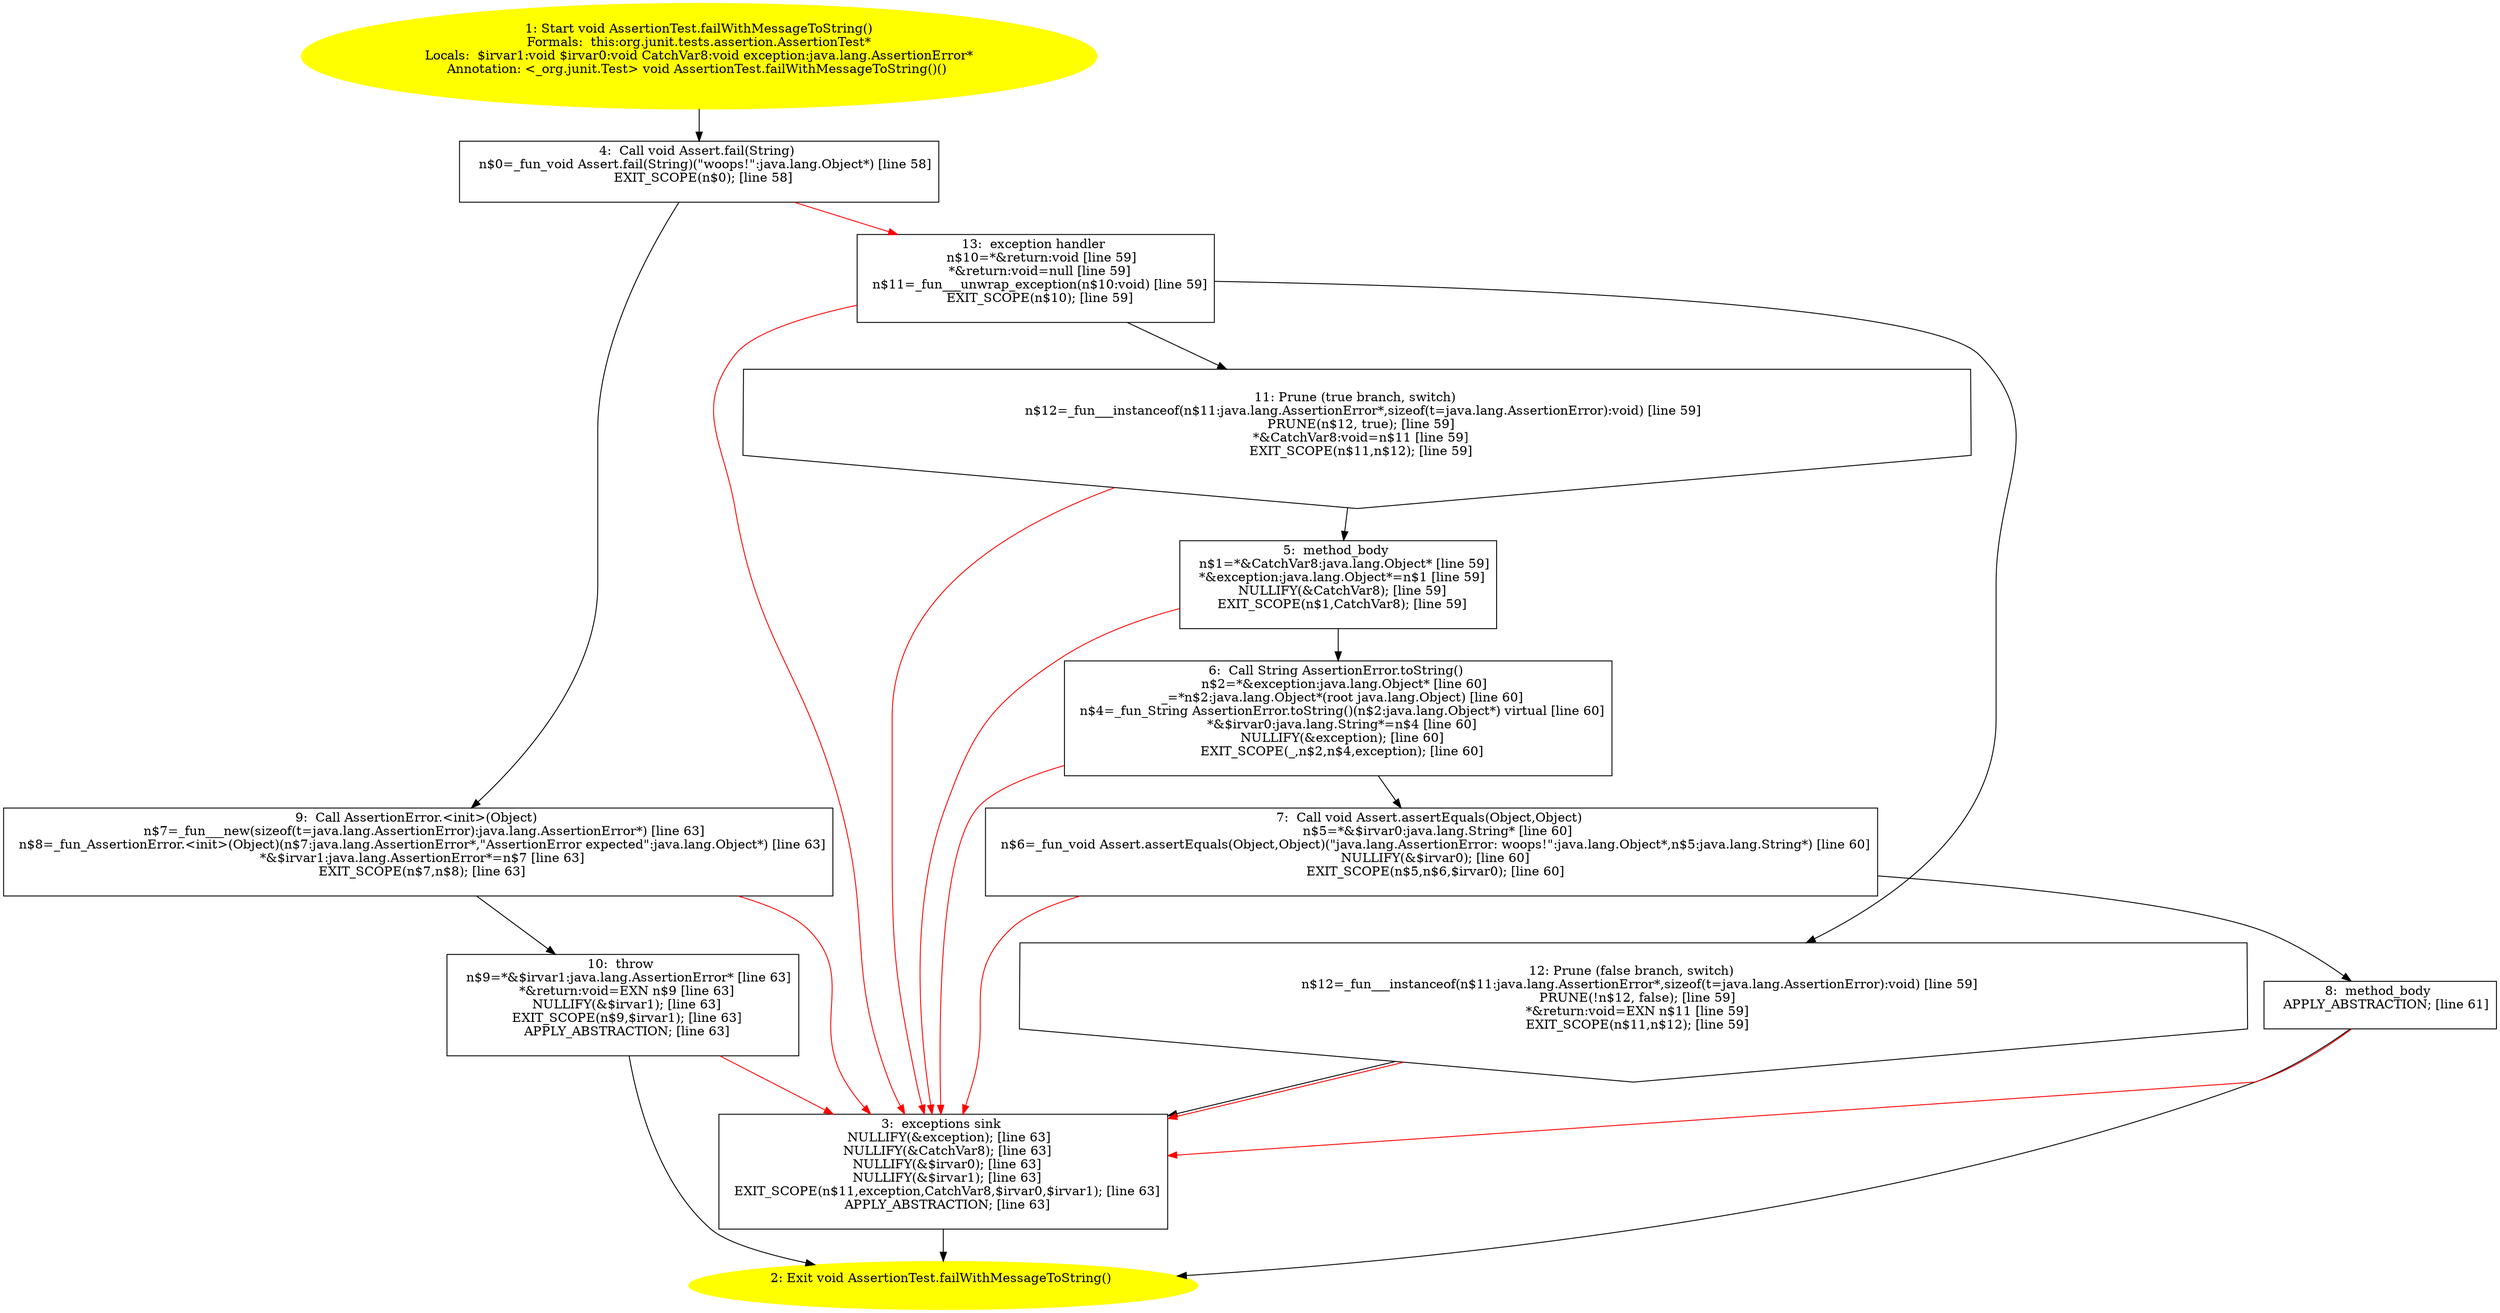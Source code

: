 /* @generated */
digraph cfg {
"org.junit.tests.assertion.AssertionTest.failWithMessageToString():void.146b8da1aaac5e9977bf75c1d96547a3_1" [label="1: Start void AssertionTest.failWithMessageToString()\nFormals:  this:org.junit.tests.assertion.AssertionTest*\nLocals:  $irvar1:void $irvar0:void CatchVar8:void exception:java.lang.AssertionError*\nAnnotation: <_org.junit.Test> void AssertionTest.failWithMessageToString()() \n  " color=yellow style=filled]
	

	 "org.junit.tests.assertion.AssertionTest.failWithMessageToString():void.146b8da1aaac5e9977bf75c1d96547a3_1" -> "org.junit.tests.assertion.AssertionTest.failWithMessageToString():void.146b8da1aaac5e9977bf75c1d96547a3_4" ;
"org.junit.tests.assertion.AssertionTest.failWithMessageToString():void.146b8da1aaac5e9977bf75c1d96547a3_2" [label="2: Exit void AssertionTest.failWithMessageToString() \n  " color=yellow style=filled]
	

"org.junit.tests.assertion.AssertionTest.failWithMessageToString():void.146b8da1aaac5e9977bf75c1d96547a3_3" [label="3:  exceptions sink \n   NULLIFY(&exception); [line 63]\n  NULLIFY(&CatchVar8); [line 63]\n  NULLIFY(&$irvar0); [line 63]\n  NULLIFY(&$irvar1); [line 63]\n  EXIT_SCOPE(n$11,exception,CatchVar8,$irvar0,$irvar1); [line 63]\n  APPLY_ABSTRACTION; [line 63]\n " shape="box"]
	

	 "org.junit.tests.assertion.AssertionTest.failWithMessageToString():void.146b8da1aaac5e9977bf75c1d96547a3_3" -> "org.junit.tests.assertion.AssertionTest.failWithMessageToString():void.146b8da1aaac5e9977bf75c1d96547a3_2" ;
"org.junit.tests.assertion.AssertionTest.failWithMessageToString():void.146b8da1aaac5e9977bf75c1d96547a3_4" [label="4:  Call void Assert.fail(String) \n   n$0=_fun_void Assert.fail(String)(\"woops!\":java.lang.Object*) [line 58]\n  EXIT_SCOPE(n$0); [line 58]\n " shape="box"]
	

	 "org.junit.tests.assertion.AssertionTest.failWithMessageToString():void.146b8da1aaac5e9977bf75c1d96547a3_4" -> "org.junit.tests.assertion.AssertionTest.failWithMessageToString():void.146b8da1aaac5e9977bf75c1d96547a3_9" ;
	 "org.junit.tests.assertion.AssertionTest.failWithMessageToString():void.146b8da1aaac5e9977bf75c1d96547a3_4" -> "org.junit.tests.assertion.AssertionTest.failWithMessageToString():void.146b8da1aaac5e9977bf75c1d96547a3_13" [color="red" ];
"org.junit.tests.assertion.AssertionTest.failWithMessageToString():void.146b8da1aaac5e9977bf75c1d96547a3_5" [label="5:  method_body \n   n$1=*&CatchVar8:java.lang.Object* [line 59]\n  *&exception:java.lang.Object*=n$1 [line 59]\n  NULLIFY(&CatchVar8); [line 59]\n  EXIT_SCOPE(n$1,CatchVar8); [line 59]\n " shape="box"]
	

	 "org.junit.tests.assertion.AssertionTest.failWithMessageToString():void.146b8da1aaac5e9977bf75c1d96547a3_5" -> "org.junit.tests.assertion.AssertionTest.failWithMessageToString():void.146b8da1aaac5e9977bf75c1d96547a3_6" ;
	 "org.junit.tests.assertion.AssertionTest.failWithMessageToString():void.146b8da1aaac5e9977bf75c1d96547a3_5" -> "org.junit.tests.assertion.AssertionTest.failWithMessageToString():void.146b8da1aaac5e9977bf75c1d96547a3_3" [color="red" ];
"org.junit.tests.assertion.AssertionTest.failWithMessageToString():void.146b8da1aaac5e9977bf75c1d96547a3_6" [label="6:  Call String AssertionError.toString() \n   n$2=*&exception:java.lang.Object* [line 60]\n  _=*n$2:java.lang.Object*(root java.lang.Object) [line 60]\n  n$4=_fun_String AssertionError.toString()(n$2:java.lang.Object*) virtual [line 60]\n  *&$irvar0:java.lang.String*=n$4 [line 60]\n  NULLIFY(&exception); [line 60]\n  EXIT_SCOPE(_,n$2,n$4,exception); [line 60]\n " shape="box"]
	

	 "org.junit.tests.assertion.AssertionTest.failWithMessageToString():void.146b8da1aaac5e9977bf75c1d96547a3_6" -> "org.junit.tests.assertion.AssertionTest.failWithMessageToString():void.146b8da1aaac5e9977bf75c1d96547a3_7" ;
	 "org.junit.tests.assertion.AssertionTest.failWithMessageToString():void.146b8da1aaac5e9977bf75c1d96547a3_6" -> "org.junit.tests.assertion.AssertionTest.failWithMessageToString():void.146b8da1aaac5e9977bf75c1d96547a3_3" [color="red" ];
"org.junit.tests.assertion.AssertionTest.failWithMessageToString():void.146b8da1aaac5e9977bf75c1d96547a3_7" [label="7:  Call void Assert.assertEquals(Object,Object) \n   n$5=*&$irvar0:java.lang.String* [line 60]\n  n$6=_fun_void Assert.assertEquals(Object,Object)(\"java.lang.AssertionError: woops!\":java.lang.Object*,n$5:java.lang.String*) [line 60]\n  NULLIFY(&$irvar0); [line 60]\n  EXIT_SCOPE(n$5,n$6,$irvar0); [line 60]\n " shape="box"]
	

	 "org.junit.tests.assertion.AssertionTest.failWithMessageToString():void.146b8da1aaac5e9977bf75c1d96547a3_7" -> "org.junit.tests.assertion.AssertionTest.failWithMessageToString():void.146b8da1aaac5e9977bf75c1d96547a3_8" ;
	 "org.junit.tests.assertion.AssertionTest.failWithMessageToString():void.146b8da1aaac5e9977bf75c1d96547a3_7" -> "org.junit.tests.assertion.AssertionTest.failWithMessageToString():void.146b8da1aaac5e9977bf75c1d96547a3_3" [color="red" ];
"org.junit.tests.assertion.AssertionTest.failWithMessageToString():void.146b8da1aaac5e9977bf75c1d96547a3_8" [label="8:  method_body \n   APPLY_ABSTRACTION; [line 61]\n " shape="box"]
	

	 "org.junit.tests.assertion.AssertionTest.failWithMessageToString():void.146b8da1aaac5e9977bf75c1d96547a3_8" -> "org.junit.tests.assertion.AssertionTest.failWithMessageToString():void.146b8da1aaac5e9977bf75c1d96547a3_2" ;
	 "org.junit.tests.assertion.AssertionTest.failWithMessageToString():void.146b8da1aaac5e9977bf75c1d96547a3_8" -> "org.junit.tests.assertion.AssertionTest.failWithMessageToString():void.146b8da1aaac5e9977bf75c1d96547a3_3" [color="red" ];
"org.junit.tests.assertion.AssertionTest.failWithMessageToString():void.146b8da1aaac5e9977bf75c1d96547a3_9" [label="9:  Call AssertionError.<init>(Object) \n   n$7=_fun___new(sizeof(t=java.lang.AssertionError):java.lang.AssertionError*) [line 63]\n  n$8=_fun_AssertionError.<init>(Object)(n$7:java.lang.AssertionError*,\"AssertionError expected\":java.lang.Object*) [line 63]\n  *&$irvar1:java.lang.AssertionError*=n$7 [line 63]\n  EXIT_SCOPE(n$7,n$8); [line 63]\n " shape="box"]
	

	 "org.junit.tests.assertion.AssertionTest.failWithMessageToString():void.146b8da1aaac5e9977bf75c1d96547a3_9" -> "org.junit.tests.assertion.AssertionTest.failWithMessageToString():void.146b8da1aaac5e9977bf75c1d96547a3_10" ;
	 "org.junit.tests.assertion.AssertionTest.failWithMessageToString():void.146b8da1aaac5e9977bf75c1d96547a3_9" -> "org.junit.tests.assertion.AssertionTest.failWithMessageToString():void.146b8da1aaac5e9977bf75c1d96547a3_3" [color="red" ];
"org.junit.tests.assertion.AssertionTest.failWithMessageToString():void.146b8da1aaac5e9977bf75c1d96547a3_10" [label="10:  throw \n   n$9=*&$irvar1:java.lang.AssertionError* [line 63]\n  *&return:void=EXN n$9 [line 63]\n  NULLIFY(&$irvar1); [line 63]\n  EXIT_SCOPE(n$9,$irvar1); [line 63]\n  APPLY_ABSTRACTION; [line 63]\n " shape="box"]
	

	 "org.junit.tests.assertion.AssertionTest.failWithMessageToString():void.146b8da1aaac5e9977bf75c1d96547a3_10" -> "org.junit.tests.assertion.AssertionTest.failWithMessageToString():void.146b8da1aaac5e9977bf75c1d96547a3_2" ;
	 "org.junit.tests.assertion.AssertionTest.failWithMessageToString():void.146b8da1aaac5e9977bf75c1d96547a3_10" -> "org.junit.tests.assertion.AssertionTest.failWithMessageToString():void.146b8da1aaac5e9977bf75c1d96547a3_3" [color="red" ];
"org.junit.tests.assertion.AssertionTest.failWithMessageToString():void.146b8da1aaac5e9977bf75c1d96547a3_11" [label="11: Prune (true branch, switch) \n   n$12=_fun___instanceof(n$11:java.lang.AssertionError*,sizeof(t=java.lang.AssertionError):void) [line 59]\n  PRUNE(n$12, true); [line 59]\n  *&CatchVar8:void=n$11 [line 59]\n  EXIT_SCOPE(n$11,n$12); [line 59]\n " shape="invhouse"]
	

	 "org.junit.tests.assertion.AssertionTest.failWithMessageToString():void.146b8da1aaac5e9977bf75c1d96547a3_11" -> "org.junit.tests.assertion.AssertionTest.failWithMessageToString():void.146b8da1aaac5e9977bf75c1d96547a3_5" ;
	 "org.junit.tests.assertion.AssertionTest.failWithMessageToString():void.146b8da1aaac5e9977bf75c1d96547a3_11" -> "org.junit.tests.assertion.AssertionTest.failWithMessageToString():void.146b8da1aaac5e9977bf75c1d96547a3_3" [color="red" ];
"org.junit.tests.assertion.AssertionTest.failWithMessageToString():void.146b8da1aaac5e9977bf75c1d96547a3_12" [label="12: Prune (false branch, switch) \n   n$12=_fun___instanceof(n$11:java.lang.AssertionError*,sizeof(t=java.lang.AssertionError):void) [line 59]\n  PRUNE(!n$12, false); [line 59]\n  *&return:void=EXN n$11 [line 59]\n  EXIT_SCOPE(n$11,n$12); [line 59]\n " shape="invhouse"]
	

	 "org.junit.tests.assertion.AssertionTest.failWithMessageToString():void.146b8da1aaac5e9977bf75c1d96547a3_12" -> "org.junit.tests.assertion.AssertionTest.failWithMessageToString():void.146b8da1aaac5e9977bf75c1d96547a3_3" ;
	 "org.junit.tests.assertion.AssertionTest.failWithMessageToString():void.146b8da1aaac5e9977bf75c1d96547a3_12" -> "org.junit.tests.assertion.AssertionTest.failWithMessageToString():void.146b8da1aaac5e9977bf75c1d96547a3_3" [color="red" ];
"org.junit.tests.assertion.AssertionTest.failWithMessageToString():void.146b8da1aaac5e9977bf75c1d96547a3_13" [label="13:  exception handler \n   n$10=*&return:void [line 59]\n  *&return:void=null [line 59]\n  n$11=_fun___unwrap_exception(n$10:void) [line 59]\n  EXIT_SCOPE(n$10); [line 59]\n " shape="box"]
	

	 "org.junit.tests.assertion.AssertionTest.failWithMessageToString():void.146b8da1aaac5e9977bf75c1d96547a3_13" -> "org.junit.tests.assertion.AssertionTest.failWithMessageToString():void.146b8da1aaac5e9977bf75c1d96547a3_11" ;
	 "org.junit.tests.assertion.AssertionTest.failWithMessageToString():void.146b8da1aaac5e9977bf75c1d96547a3_13" -> "org.junit.tests.assertion.AssertionTest.failWithMessageToString():void.146b8da1aaac5e9977bf75c1d96547a3_12" ;
	 "org.junit.tests.assertion.AssertionTest.failWithMessageToString():void.146b8da1aaac5e9977bf75c1d96547a3_13" -> "org.junit.tests.assertion.AssertionTest.failWithMessageToString():void.146b8da1aaac5e9977bf75c1d96547a3_3" [color="red" ];
}

